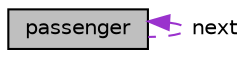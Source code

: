 digraph "passenger"
{
 // LATEX_PDF_SIZE
  edge [fontname="Helvetica",fontsize="10",labelfontname="Helvetica",labelfontsize="10"];
  node [fontname="Helvetica",fontsize="10",shape=record];
  Node1 [label="passenger",height=0.2,width=0.4,color="black", fillcolor="grey75", style="filled", fontcolor="black",tooltip="structure for to store important information about a passenger."];
  Node1 -> Node1 [dir="back",color="darkorchid3",fontsize="10",style="dashed",label=" next" ,fontname="Helvetica"];
}
